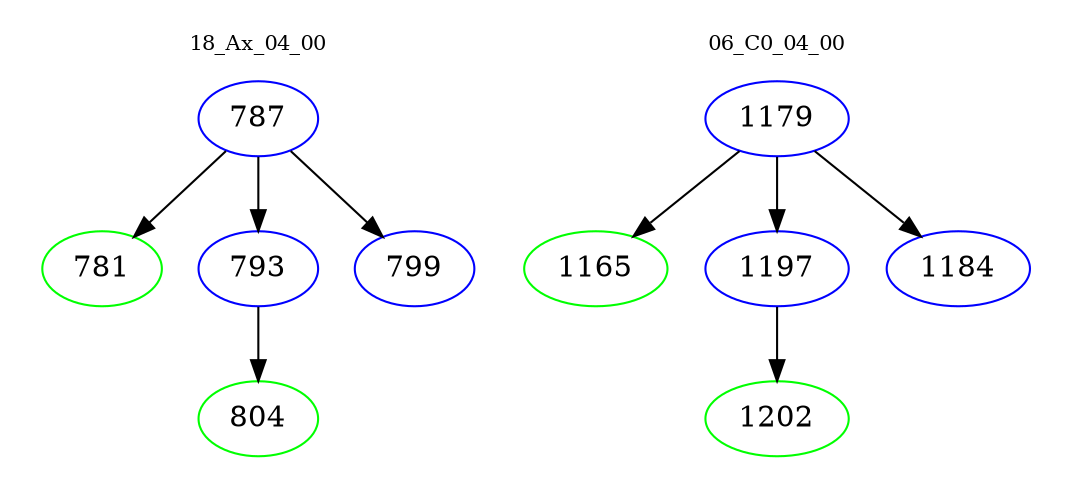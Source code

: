 digraph{
subgraph cluster_0 {
color = white
label = "18_Ax_04_00";
fontsize=10;
T0_787 [label="787", color="blue"]
T0_787 -> T0_781 [color="black"]
T0_781 [label="781", color="green"]
T0_787 -> T0_793 [color="black"]
T0_793 [label="793", color="blue"]
T0_793 -> T0_804 [color="black"]
T0_804 [label="804", color="green"]
T0_787 -> T0_799 [color="black"]
T0_799 [label="799", color="blue"]
}
subgraph cluster_1 {
color = white
label = "06_C0_04_00";
fontsize=10;
T1_1179 [label="1179", color="blue"]
T1_1179 -> T1_1165 [color="black"]
T1_1165 [label="1165", color="green"]
T1_1179 -> T1_1197 [color="black"]
T1_1197 [label="1197", color="blue"]
T1_1197 -> T1_1202 [color="black"]
T1_1202 [label="1202", color="green"]
T1_1179 -> T1_1184 [color="black"]
T1_1184 [label="1184", color="blue"]
}
}
